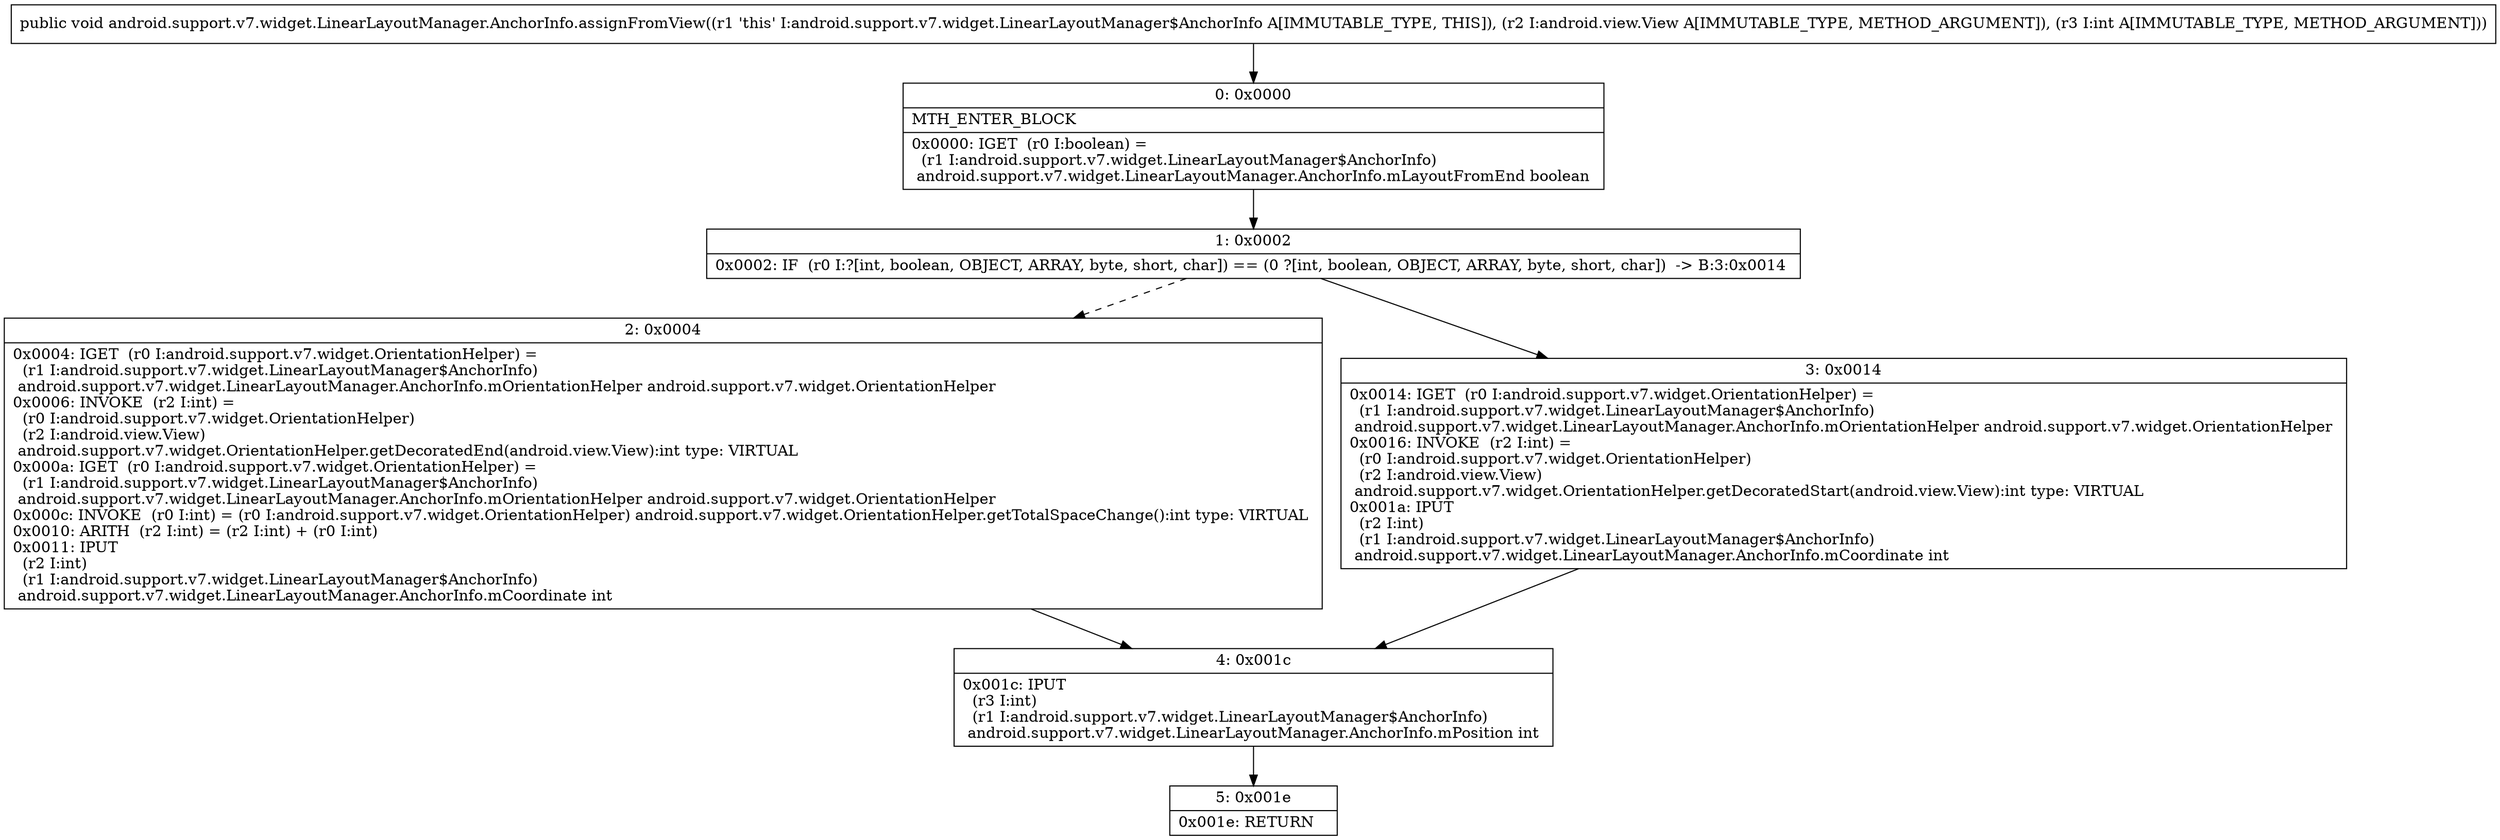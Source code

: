 digraph "CFG forandroid.support.v7.widget.LinearLayoutManager.AnchorInfo.assignFromView(Landroid\/view\/View;I)V" {
Node_0 [shape=record,label="{0\:\ 0x0000|MTH_ENTER_BLOCK\l|0x0000: IGET  (r0 I:boolean) = \l  (r1 I:android.support.v7.widget.LinearLayoutManager$AnchorInfo)\l android.support.v7.widget.LinearLayoutManager.AnchorInfo.mLayoutFromEnd boolean \l}"];
Node_1 [shape=record,label="{1\:\ 0x0002|0x0002: IF  (r0 I:?[int, boolean, OBJECT, ARRAY, byte, short, char]) == (0 ?[int, boolean, OBJECT, ARRAY, byte, short, char])  \-\> B:3:0x0014 \l}"];
Node_2 [shape=record,label="{2\:\ 0x0004|0x0004: IGET  (r0 I:android.support.v7.widget.OrientationHelper) = \l  (r1 I:android.support.v7.widget.LinearLayoutManager$AnchorInfo)\l android.support.v7.widget.LinearLayoutManager.AnchorInfo.mOrientationHelper android.support.v7.widget.OrientationHelper \l0x0006: INVOKE  (r2 I:int) = \l  (r0 I:android.support.v7.widget.OrientationHelper)\l  (r2 I:android.view.View)\l android.support.v7.widget.OrientationHelper.getDecoratedEnd(android.view.View):int type: VIRTUAL \l0x000a: IGET  (r0 I:android.support.v7.widget.OrientationHelper) = \l  (r1 I:android.support.v7.widget.LinearLayoutManager$AnchorInfo)\l android.support.v7.widget.LinearLayoutManager.AnchorInfo.mOrientationHelper android.support.v7.widget.OrientationHelper \l0x000c: INVOKE  (r0 I:int) = (r0 I:android.support.v7.widget.OrientationHelper) android.support.v7.widget.OrientationHelper.getTotalSpaceChange():int type: VIRTUAL \l0x0010: ARITH  (r2 I:int) = (r2 I:int) + (r0 I:int) \l0x0011: IPUT  \l  (r2 I:int)\l  (r1 I:android.support.v7.widget.LinearLayoutManager$AnchorInfo)\l android.support.v7.widget.LinearLayoutManager.AnchorInfo.mCoordinate int \l}"];
Node_3 [shape=record,label="{3\:\ 0x0014|0x0014: IGET  (r0 I:android.support.v7.widget.OrientationHelper) = \l  (r1 I:android.support.v7.widget.LinearLayoutManager$AnchorInfo)\l android.support.v7.widget.LinearLayoutManager.AnchorInfo.mOrientationHelper android.support.v7.widget.OrientationHelper \l0x0016: INVOKE  (r2 I:int) = \l  (r0 I:android.support.v7.widget.OrientationHelper)\l  (r2 I:android.view.View)\l android.support.v7.widget.OrientationHelper.getDecoratedStart(android.view.View):int type: VIRTUAL \l0x001a: IPUT  \l  (r2 I:int)\l  (r1 I:android.support.v7.widget.LinearLayoutManager$AnchorInfo)\l android.support.v7.widget.LinearLayoutManager.AnchorInfo.mCoordinate int \l}"];
Node_4 [shape=record,label="{4\:\ 0x001c|0x001c: IPUT  \l  (r3 I:int)\l  (r1 I:android.support.v7.widget.LinearLayoutManager$AnchorInfo)\l android.support.v7.widget.LinearLayoutManager.AnchorInfo.mPosition int \l}"];
Node_5 [shape=record,label="{5\:\ 0x001e|0x001e: RETURN   \l}"];
MethodNode[shape=record,label="{public void android.support.v7.widget.LinearLayoutManager.AnchorInfo.assignFromView((r1 'this' I:android.support.v7.widget.LinearLayoutManager$AnchorInfo A[IMMUTABLE_TYPE, THIS]), (r2 I:android.view.View A[IMMUTABLE_TYPE, METHOD_ARGUMENT]), (r3 I:int A[IMMUTABLE_TYPE, METHOD_ARGUMENT])) }"];
MethodNode -> Node_0;
Node_0 -> Node_1;
Node_1 -> Node_2[style=dashed];
Node_1 -> Node_3;
Node_2 -> Node_4;
Node_3 -> Node_4;
Node_4 -> Node_5;
}

